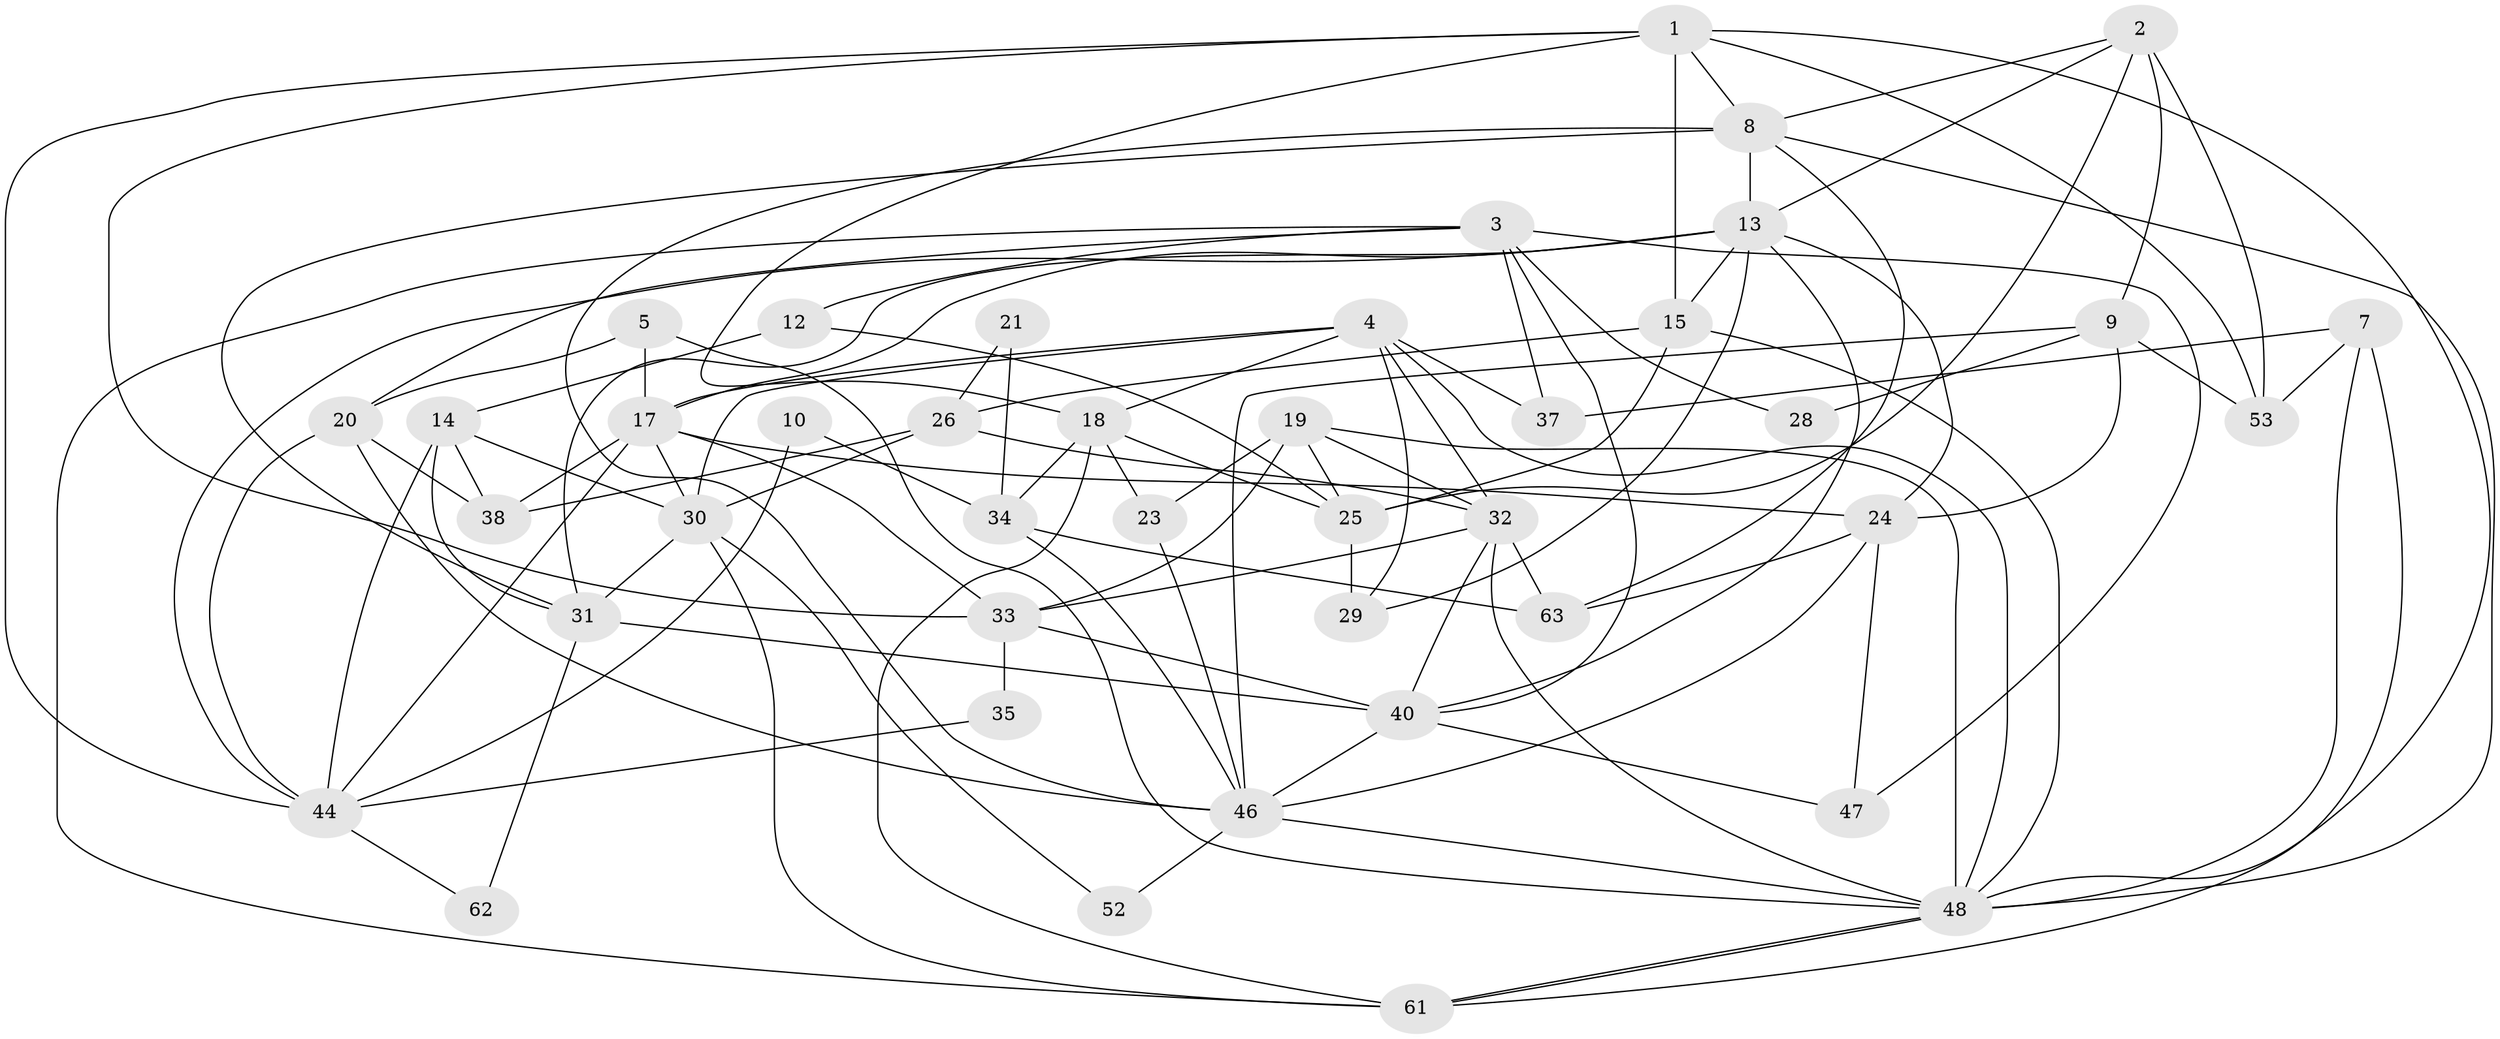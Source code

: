 // original degree distribution, {4: 0.30434782608695654, 5: 0.14492753623188406, 3: 0.2608695652173913, 2: 0.14492753623188406, 7: 0.043478260869565216, 6: 0.07246376811594203, 9: 0.014492753623188406, 8: 0.014492753623188406}
// Generated by graph-tools (version 1.1) at 2025/11/02/27/25 16:11:18]
// undirected, 42 vertices, 108 edges
graph export_dot {
graph [start="1"]
  node [color=gray90,style=filled];
  1 [super="+11"];
  2 [super="+6"];
  3 [super="+65"];
  4 [super="+42"];
  5 [super="+41"];
  7 [super="+16"];
  8 [super="+22"];
  9 [super="+39"];
  10;
  12;
  13 [super="+43"];
  14 [super="+56"];
  15 [super="+50"];
  17 [super="+57"];
  18 [super="+36"];
  19;
  20;
  21;
  23 [super="+59"];
  24 [super="+27"];
  25 [super="+51"];
  26 [super="+55"];
  28;
  29;
  30 [super="+45"];
  31 [super="+67"];
  32 [super="+54"];
  33 [super="+60"];
  34 [super="+64"];
  35;
  37 [super="+49"];
  38;
  40 [super="+69"];
  44 [super="+68"];
  46 [super="+58"];
  47;
  48 [super="+66"];
  52;
  53;
  61;
  62;
  63;
  1 -- 53;
  1 -- 18;
  1 -- 44;
  1 -- 15;
  1 -- 33;
  1 -- 48;
  1 -- 8;
  2 -- 25;
  2 -- 9;
  2 -- 13;
  2 -- 8;
  2 -- 53;
  3 -- 20;
  3 -- 61;
  3 -- 12;
  3 -- 37;
  3 -- 28;
  3 -- 47;
  3 -- 40;
  4 -- 29;
  4 -- 30;
  4 -- 48;
  4 -- 37;
  4 -- 18;
  4 -- 17;
  4 -- 32;
  5 -- 20;
  5 -- 48;
  5 -- 17;
  7 -- 37 [weight=2];
  7 -- 61;
  7 -- 53;
  7 -- 48;
  8 -- 13;
  8 -- 31;
  8 -- 63;
  8 -- 48;
  8 -- 46;
  9 -- 53;
  9 -- 28;
  9 -- 24;
  9 -- 46 [weight=2];
  10 -- 34;
  10 -- 44;
  12 -- 14;
  12 -- 25;
  13 -- 24;
  13 -- 29;
  13 -- 31;
  13 -- 15;
  13 -- 44;
  13 -- 40;
  13 -- 17;
  14 -- 38;
  14 -- 30;
  14 -- 44;
  14 -- 31;
  15 -- 26;
  15 -- 25;
  15 -- 48;
  17 -- 30 [weight=2];
  17 -- 24;
  17 -- 33;
  17 -- 38;
  17 -- 44;
  18 -- 61;
  18 -- 25;
  18 -- 34;
  18 -- 23;
  19 -- 33;
  19 -- 23;
  19 -- 25;
  19 -- 48;
  19 -- 32;
  20 -- 44;
  20 -- 38;
  20 -- 46;
  21 -- 26;
  21 -- 34;
  23 -- 46;
  24 -- 63;
  24 -- 47;
  24 -- 46;
  25 -- 29;
  26 -- 32;
  26 -- 38;
  26 -- 30;
  30 -- 31;
  30 -- 52;
  30 -- 61;
  31 -- 62;
  31 -- 40;
  32 -- 63;
  32 -- 33;
  32 -- 48;
  32 -- 40;
  33 -- 40;
  33 -- 35;
  34 -- 63;
  34 -- 46;
  35 -- 44;
  40 -- 47;
  40 -- 46;
  44 -- 62;
  46 -- 48;
  46 -- 52;
  48 -- 61;
  48 -- 61;
}

